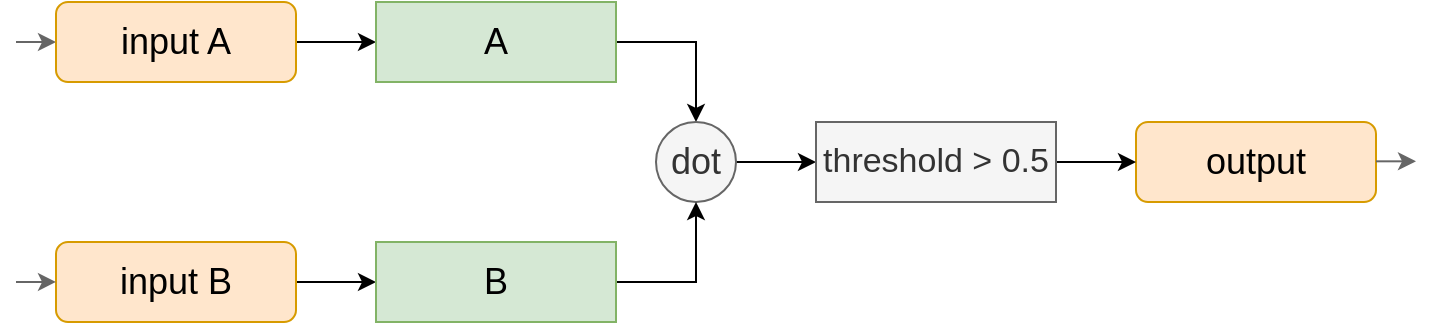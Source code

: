 <mxfile version="14.8.2" type="device"><diagram id="pPNL8d6KahMyhZe1WPuy" name="Page-1"><mxGraphModel dx="494" dy="241" grid="1" gridSize="10" guides="1" tooltips="1" connect="1" arrows="1" fold="1" page="1" pageScale="1" pageWidth="850" pageHeight="1100" math="0" shadow="0"><root><mxCell id="0"/><mxCell id="1" parent="0"/><mxCell id="72APzJBuBecIWJVhFyCZ-10" value="" style="edgeStyle=none;rounded=0;orthogonalLoop=1;jettySize=auto;html=1;entryX=0;entryY=0.5;entryDx=0;entryDy=0;fontSize=18;exitX=1;exitY=0.5;exitDx=0;exitDy=0;" parent="1" target="72APzJBuBecIWJVhFyCZ-6" edge="1"><mxGeometry relative="1" as="geometry"><mxPoint x="200" y="220" as="sourcePoint"/></mxGeometry></mxCell><mxCell id="EE4bcyMRAyJ1dMkpTO4L-5" style="edgeStyle=orthogonalEdgeStyle;rounded=0;orthogonalLoop=1;jettySize=auto;html=1;entryX=0.5;entryY=0;entryDx=0;entryDy=0;fontSize=12;fontColor=#000000;startArrow=none;startFill=0;endArrow=classic;endFill=1;strokeWidth=1;" edge="1" parent="1" source="72APzJBuBecIWJVhFyCZ-6" target="72APzJBuBecIWJVhFyCZ-24"><mxGeometry relative="1" as="geometry"/></mxCell><mxCell id="72APzJBuBecIWJVhFyCZ-6" value="A" style="rounded=0;whiteSpace=wrap;html=1;fillColor=#d5e8d4;strokeColor=#82b366;fontSize=18;" parent="1" vertex="1"><mxGeometry x="280" y="200" width="120" height="40" as="geometry"/></mxCell><mxCell id="72APzJBuBecIWJVhFyCZ-25" style="edgeStyle=orthogonalEdgeStyle;rounded=0;orthogonalLoop=1;jettySize=auto;html=1;fontSize=18;fontColor=#000000;startArrow=classic;startFill=1;endArrow=none;endFill=0;strokeColor=#666666;fillColor=#f5f5f5;" parent="1" source="72APzJBuBecIWJVhFyCZ-19" edge="1"><mxGeometry relative="1" as="geometry"><mxPoint x="100" y="220" as="targetPoint"/></mxGeometry></mxCell><mxCell id="72APzJBuBecIWJVhFyCZ-19" value="input A" style="rounded=1;whiteSpace=wrap;html=1;fontSize=18;fillColor=#ffe6cc;strokeColor=#d79b00;" parent="1" vertex="1"><mxGeometry x="120" y="200" width="120" height="40" as="geometry"/></mxCell><mxCell id="72APzJBuBecIWJVhFyCZ-20" value="output" style="rounded=1;whiteSpace=wrap;html=1;fontSize=18;fillColor=#ffe6cc;strokeColor=#d79b00;" parent="1" vertex="1"><mxGeometry x="660" y="260" width="120" height="40" as="geometry"/></mxCell><mxCell id="EE4bcyMRAyJ1dMkpTO4L-9" style="edgeStyle=orthogonalEdgeStyle;rounded=0;orthogonalLoop=1;jettySize=auto;html=1;entryX=0;entryY=0.5;entryDx=0;entryDy=0;fontSize=12;fontColor=#000000;startArrow=none;startFill=0;endArrow=classic;endFill=1;strokeWidth=1;" edge="1" parent="1" source="72APzJBuBecIWJVhFyCZ-24" target="EE4bcyMRAyJ1dMkpTO4L-7"><mxGeometry relative="1" as="geometry"/></mxCell><mxCell id="72APzJBuBecIWJVhFyCZ-24" value="dot" style="ellipse;whiteSpace=wrap;html=1;aspect=fixed;fontSize=18;fillColor=#f5f5f5;strokeColor=#666666;fontColor=#333333;" parent="1" vertex="1"><mxGeometry x="420" y="260" width="40" height="40" as="geometry"/></mxCell><mxCell id="72APzJBuBecIWJVhFyCZ-26" style="edgeStyle=orthogonalEdgeStyle;rounded=0;orthogonalLoop=1;jettySize=auto;html=1;fontSize=18;fontColor=#000000;startArrow=classic;startFill=1;endArrow=none;endFill=0;strokeColor=#666666;fillColor=#f5f5f5;" parent="1" edge="1"><mxGeometry relative="1" as="geometry"><mxPoint x="780" y="279.66" as="targetPoint"/><mxPoint x="800" y="279.66" as="sourcePoint"/></mxGeometry></mxCell><mxCell id="EE4bcyMRAyJ1dMkpTO4L-4" style="edgeStyle=orthogonalEdgeStyle;rounded=0;orthogonalLoop=1;jettySize=auto;html=1;entryX=0;entryY=0.5;entryDx=0;entryDy=0;fontSize=12;fontColor=#000000;startArrow=none;startFill=0;endArrow=classic;endFill=1;strokeWidth=1;" edge="1" parent="1" source="EE4bcyMRAyJ1dMkpTO4L-1" target="EE4bcyMRAyJ1dMkpTO4L-3"><mxGeometry relative="1" as="geometry"/></mxCell><mxCell id="EE4bcyMRAyJ1dMkpTO4L-1" value="input B" style="rounded=1;whiteSpace=wrap;html=1;fontSize=18;fillColor=#ffe6cc;strokeColor=#d79b00;" vertex="1" parent="1"><mxGeometry x="120" y="320" width="120" height="40" as="geometry"/></mxCell><mxCell id="EE4bcyMRAyJ1dMkpTO4L-2" style="edgeStyle=orthogonalEdgeStyle;rounded=0;orthogonalLoop=1;jettySize=auto;html=1;fontSize=18;fontColor=#000000;startArrow=classic;startFill=1;endArrow=none;endFill=0;strokeColor=#666666;fillColor=#f5f5f5;" edge="1" parent="1"><mxGeometry relative="1" as="geometry"><mxPoint x="100" y="339.92" as="targetPoint"/><mxPoint x="120.0" y="339.954" as="sourcePoint"/></mxGeometry></mxCell><mxCell id="EE4bcyMRAyJ1dMkpTO4L-6" style="edgeStyle=orthogonalEdgeStyle;rounded=0;orthogonalLoop=1;jettySize=auto;html=1;entryX=0.5;entryY=1;entryDx=0;entryDy=0;fontSize=12;fontColor=#000000;startArrow=none;startFill=0;endArrow=classic;endFill=1;strokeWidth=1;" edge="1" parent="1" source="EE4bcyMRAyJ1dMkpTO4L-3" target="72APzJBuBecIWJVhFyCZ-24"><mxGeometry relative="1" as="geometry"/></mxCell><mxCell id="EE4bcyMRAyJ1dMkpTO4L-3" value="B" style="rounded=0;whiteSpace=wrap;html=1;fillColor=#d5e8d4;strokeColor=#82b366;fontSize=18;" vertex="1" parent="1"><mxGeometry x="280" y="320" width="120" height="40" as="geometry"/></mxCell><mxCell id="EE4bcyMRAyJ1dMkpTO4L-8" style="edgeStyle=orthogonalEdgeStyle;rounded=0;orthogonalLoop=1;jettySize=auto;html=1;entryX=0;entryY=0.5;entryDx=0;entryDy=0;fontSize=12;fontColor=#000000;startArrow=none;startFill=0;endArrow=classic;endFill=1;strokeWidth=1;" edge="1" parent="1" source="EE4bcyMRAyJ1dMkpTO4L-7" target="72APzJBuBecIWJVhFyCZ-20"><mxGeometry relative="1" as="geometry"/></mxCell><mxCell id="EE4bcyMRAyJ1dMkpTO4L-7" value="&lt;div style=&quot;font-size: 17px;&quot;&gt;threshold &amp;gt; 0.5&lt;/div&gt;" style="rounded=0;whiteSpace=wrap;html=1;fillColor=#f5f5f5;strokeColor=#666666;fontSize=17;fontColor=#333333;" vertex="1" parent="1"><mxGeometry x="500" y="260" width="120" height="40" as="geometry"/></mxCell></root></mxGraphModel></diagram></mxfile>